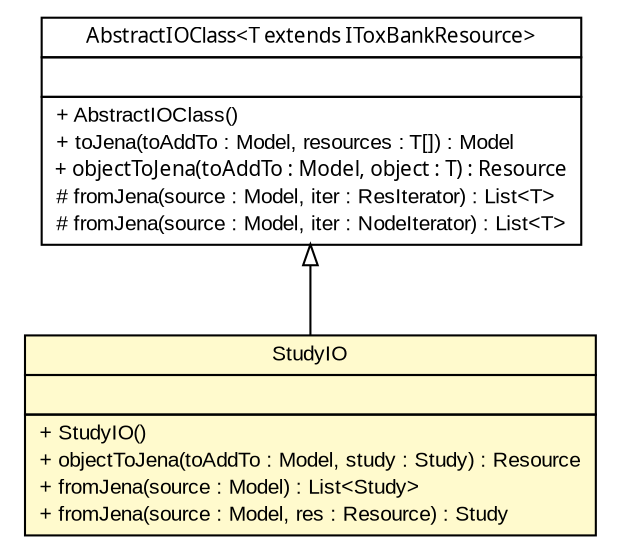 #!/usr/local/bin/dot
#
# Class diagram 
# Generated by UmlGraph version 4.6 (http://www.spinellis.gr/sw/umlgraph)
#

digraph G {
	edge [fontname="arial",fontsize=10,labelfontname="arial",labelfontsize=10];
	node [fontname="arial",fontsize=10,shape=plaintext];
	// net.toxbank.client.io.rdf.StudyIO
	c215 [label=<<table border="0" cellborder="1" cellspacing="0" cellpadding="2" port="p" bgcolor="lemonChiffon" href="./StudyIO.html">
		<tr><td><table border="0" cellspacing="0" cellpadding="1">
			<tr><td> StudyIO </td></tr>
		</table></td></tr>
		<tr><td><table border="0" cellspacing="0" cellpadding="1">
			<tr><td align="left">  </td></tr>
		</table></td></tr>
		<tr><td><table border="0" cellspacing="0" cellpadding="1">
			<tr><td align="left"> + StudyIO() </td></tr>
			<tr><td align="left"> + objectToJena(toAddTo : Model, study : Study) : Resource </td></tr>
			<tr><td align="left"> + fromJena(source : Model) : List&lt;Study&gt; </td></tr>
			<tr><td align="left"> + fromJena(source : Model, res : Resource) : Study </td></tr>
		</table></td></tr>
		</table>>, fontname="arial", fontcolor="black", fontsize=10.0];
	// net.toxbank.client.io.rdf.AbstractIOClass<T extends net.toxbank.client.resource.IToxBankResource>
	c225 [label=<<table border="0" cellborder="1" cellspacing="0" cellpadding="2" port="p" href="./AbstractIOClass.html">
		<tr><td><table border="0" cellspacing="0" cellpadding="1">
			<tr><td><font face="ariali"> AbstractIOClass&lt;T extends IToxBankResource&gt; </font></td></tr>
		</table></td></tr>
		<tr><td><table border="0" cellspacing="0" cellpadding="1">
			<tr><td align="left">  </td></tr>
		</table></td></tr>
		<tr><td><table border="0" cellspacing="0" cellpadding="1">
			<tr><td align="left"> + AbstractIOClass() </td></tr>
			<tr><td align="left"> + toJena(toAddTo : Model, resources : T[]) : Model </td></tr>
			<tr><td align="left"><font face="ariali" point-size="10.0"> + objectToJena(toAddTo : Model, object : T) : Resource </font></td></tr>
			<tr><td align="left"> # fromJena(source : Model, iter : ResIterator) : List&lt;T&gt; </td></tr>
			<tr><td align="left"> # fromJena(source : Model, iter : NodeIterator) : List&lt;T&gt; </td></tr>
		</table></td></tr>
		</table>>, fontname="arial", fontcolor="black", fontsize=10.0];
	//net.toxbank.client.io.rdf.StudyIO extends net.toxbank.client.io.rdf.AbstractIOClass<net.toxbank.client.resource.Study>
	c225:p -> c215:p [dir=back,arrowtail=empty];
}


